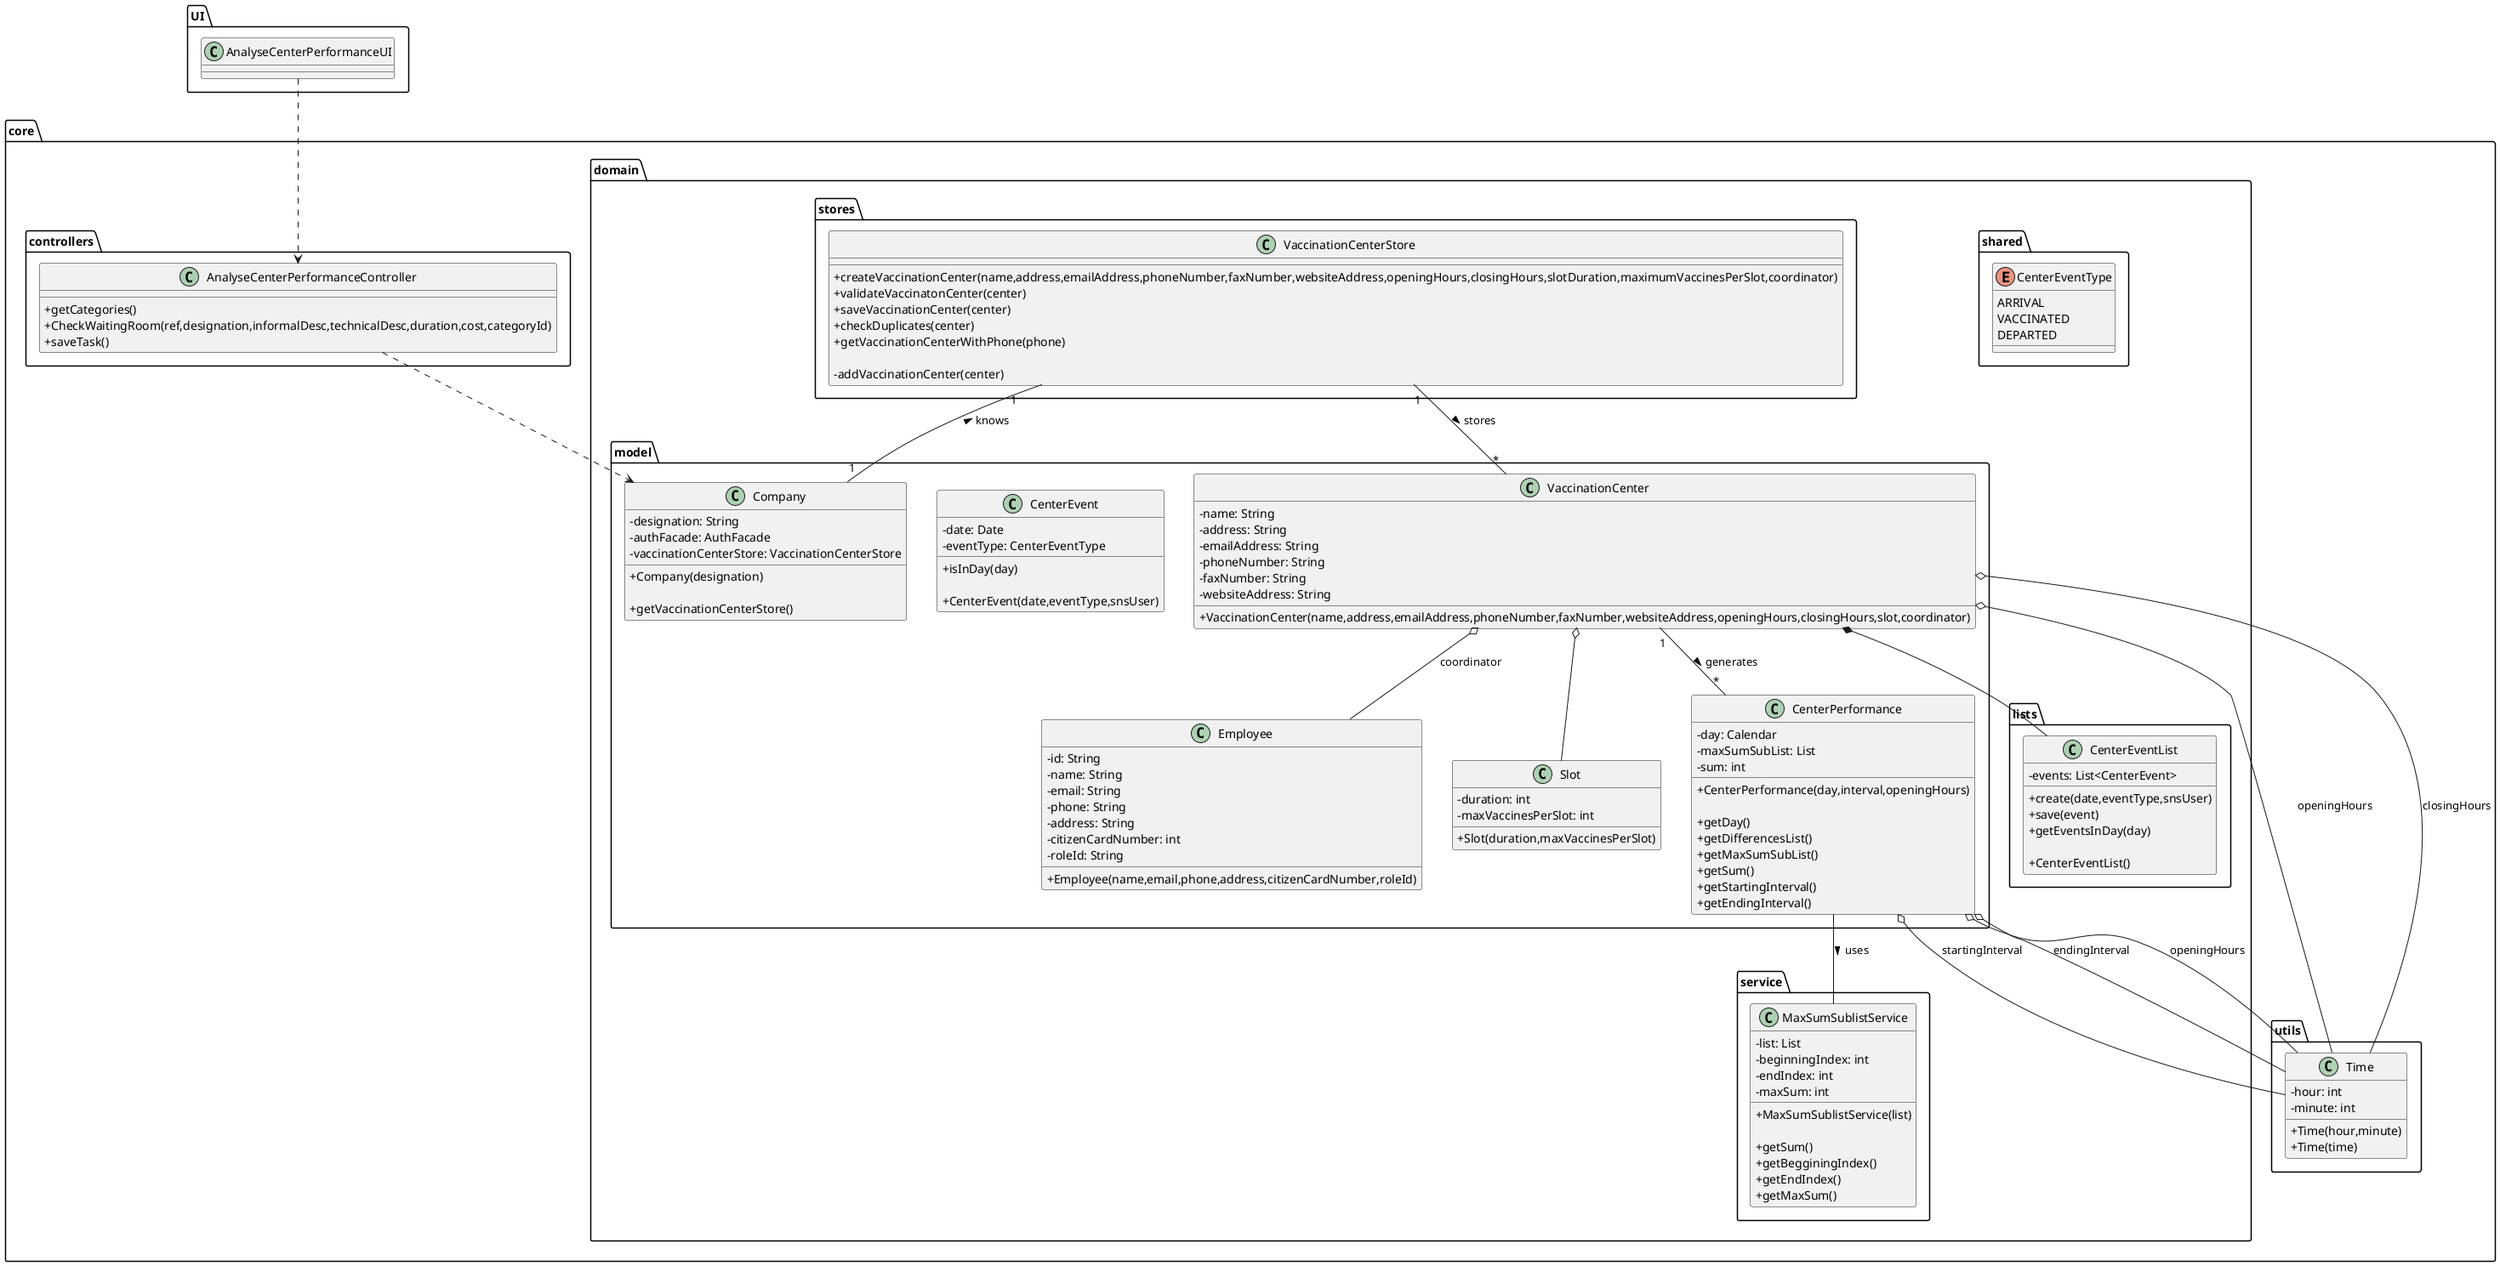@startuml
skinparam classAttributeIconSize 0

package UI {
  class AnalyseCenterPerformanceUI {}
}

package core {
  package domain {
    package shared {
      enum CenterEventType {
        ARRIVAL
        VACCINATED
        DEPARTED
      }
    }

    package stores {
      class VaccinationCenterStore {
        +createVaccinationCenter(name,address,emailAddress,phoneNumber,faxNumber,websiteAddress,openingHours,closingHours,slotDuration,maximumVaccinesPerSlot,coordinator)
        +validateVaccinatonCenter(center)
        +saveVaccinationCenter(center)
        +checkDuplicates(center)
        +getVaccinationCenterWithPhone(phone)

        -addVaccinationCenter(center)
      }
    }

    package lists {
      class CenterEventList {
        - events: List<CenterEvent>

        + create(date,eventType,snsUser)
        + save(event)
        + getEventsInDay(day)

        +CenterEventList()
      }
    }

    package model {
      class VaccinationCenter {
        - name: String
        - address: String
        - emailAddress: String
        - phoneNumber: String
        - faxNumber: String
        - websiteAddress: String
        
        +VaccinationCenter(name,address,emailAddress,phoneNumber,faxNumber,websiteAddress,openingHours,closingHours,slot,coordinator)
      }

      class Employee {
        -id: String 
        -name: String 
        -email: String 
        -phone: String 
        -address: String 
        -citizenCardNumber: int 
        -roleId: String 

        +Employee(name,email,phone,address,citizenCardNumber,roleId)
      }

      class CenterEvent {
        - date: Date
        - eventType: CenterEventType

        + isInDay(day)

        + CenterEvent(date,eventType,snsUser)
      }

      class Slot {
        -duration: int
        -maxVaccinesPerSlot: int

        +Slot(duration,maxVaccinesPerSlot)
      }

      class CenterPerformance {
        - day: Calendar
        - maxSumSubList: List
        - sum: int

        +CenterPerformance(day,interval,openingHours)

        +getDay()
        +getDifferencesList()
        +getMaxSumSubList()
        +getSum()
        +getStartingInterval()
        +getEndingInterval()
      }

      class Company {
        -designation: String
        -authFacade: AuthFacade
        -vaccinationCenterStore: VaccinationCenterStore
        
        +Company(designation)

        +getVaccinationCenterStore()
      }
    }

    package service {
      class MaxSumSublistService {
        - list: List
        - beginningIndex: int
        - endIndex: int
        - maxSum: int

        +MaxSumSublistService(list)

        +getSum()
        +getBegginingIndex()
        +getEndIndex()
        +getMaxSum()
      }
    }
  }

  package controllers {
    class AnalyseCenterPerformanceController {
      +getCategories()
      +CheckWaitingRoom(ref,designation,informalDesc,technicalDesc,duration,cost,categoryId)
      +saveTask()
    }
  }

  package utils {
    class Time {
      - hour: int
      - minute: int
      
      +Time(hour,minute)
      +Time(time)
    }
  }
}

AnalyseCenterPerformanceUI ..> AnalyseCenterPerformanceController
AnalyseCenterPerformanceController ..> Company

VaccinationCenter o-- Employee : coordinator
VaccinationCenter o-- Time : openingHours
VaccinationCenter o-- Time : closingHours
VaccinationCenter o-- Slot
VaccinationCenter *-- CenterEventList

VaccinationCenter "1" -- "*" CenterPerformance : generates >

CenterPerformance o-- Time : startingInterval
CenterPerformance o-- Time : endingInterval
CenterPerformance o-- Time : openingHours

CenterPerformance -- MaxSumSublistService : uses >

VaccinationCenterStore "1" -- "*" VaccinationCenter : stores >

Company "1" -- "1" VaccinationCenterStore : knows >

@enduml
